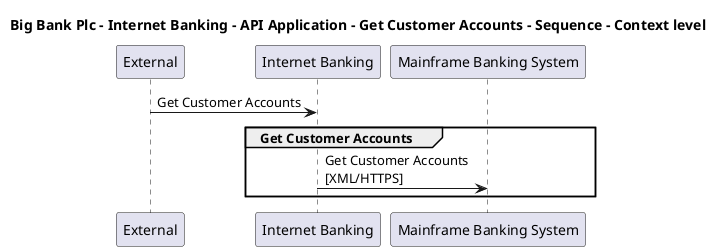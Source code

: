 @startuml

title Big Bank Plc - Internet Banking - API Application - Get Customer Accounts - Sequence - Context level

participant "External" as C4InterFlow.SoftwareSystems.ExternalSystem
participant "Internet Banking" as BigBankPlc.SoftwareSystems.InternetBanking
participant "Mainframe Banking System" as BigBankPlc.SoftwareSystems.MainframeBankingSystem

C4InterFlow.SoftwareSystems.ExternalSystem -> BigBankPlc.SoftwareSystems.InternetBanking : Get Customer Accounts
group Get Customer Accounts
BigBankPlc.SoftwareSystems.InternetBanking -> BigBankPlc.SoftwareSystems.MainframeBankingSystem : Get Customer Accounts\n[XML/HTTPS]
end


@enduml

